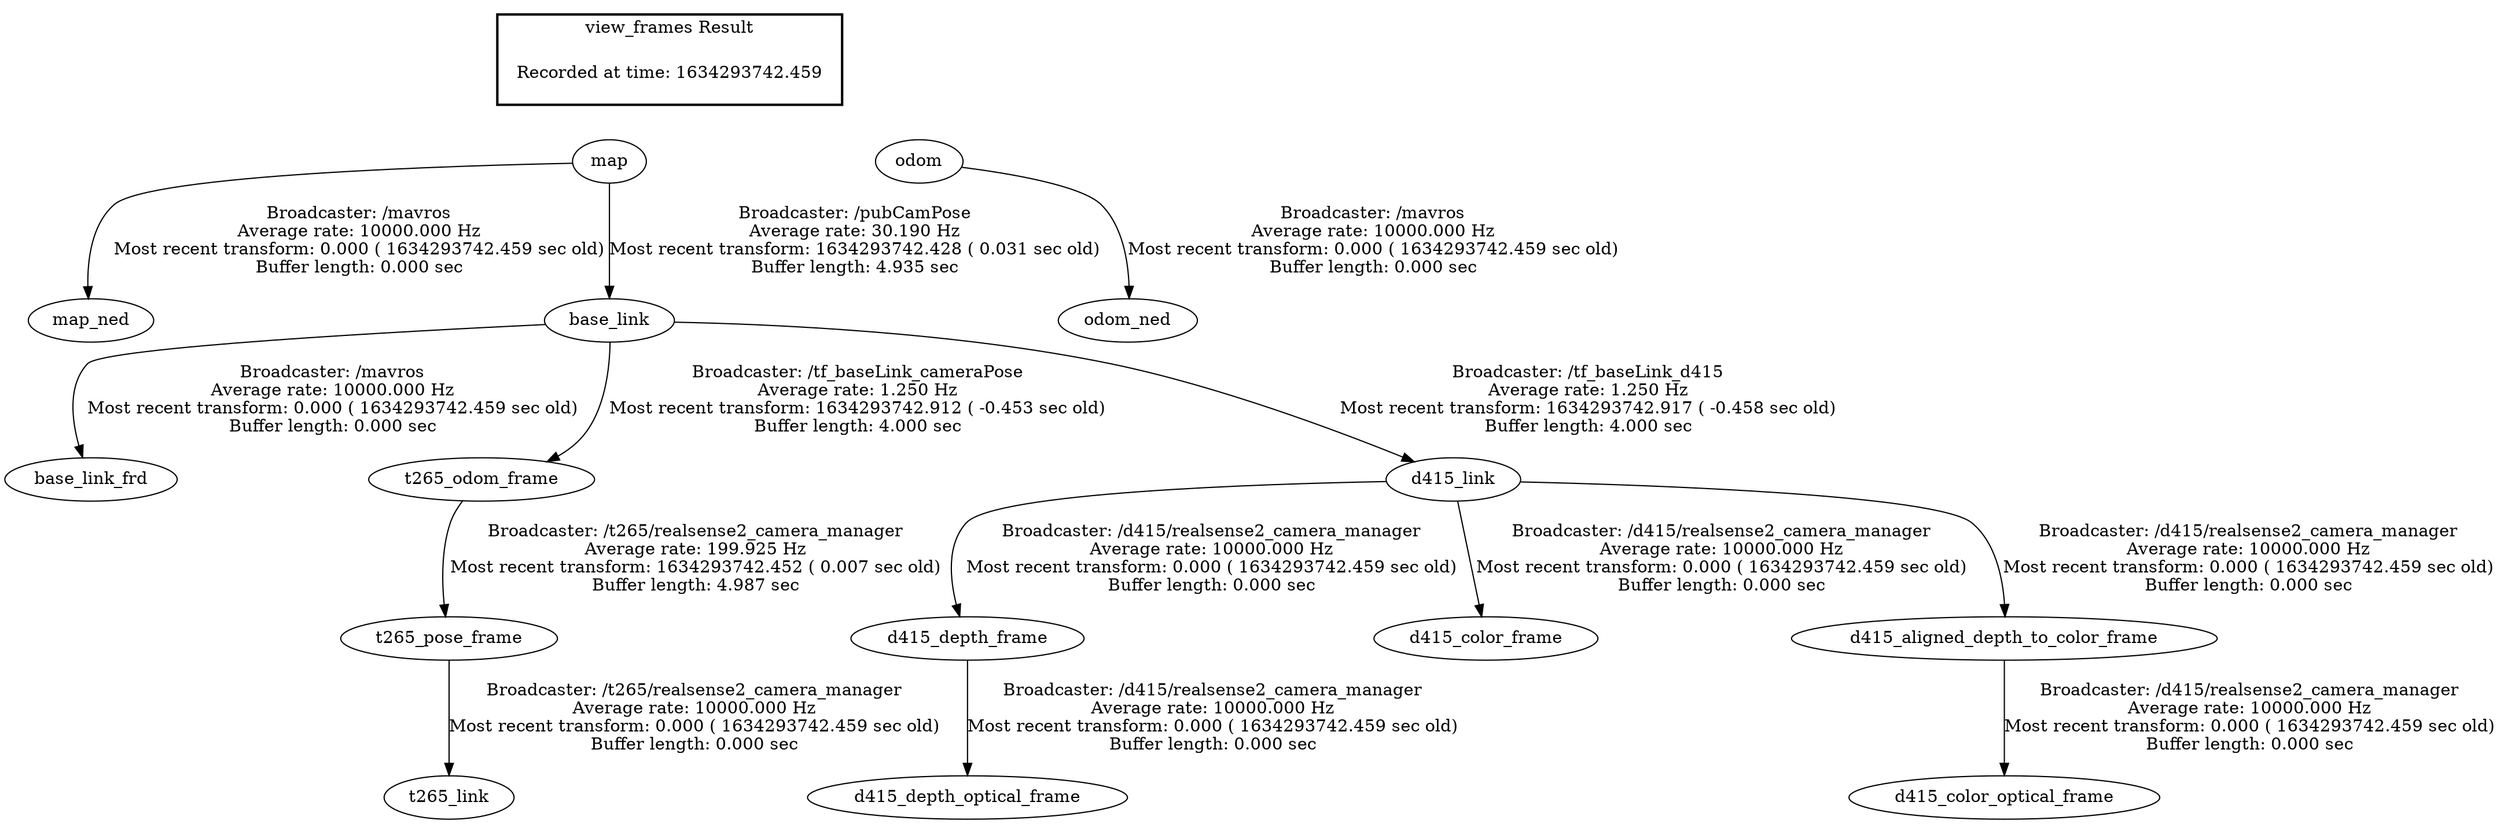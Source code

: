 digraph G {
"map" -> "map_ned"[label="Broadcaster: /mavros\nAverage rate: 10000.000 Hz\nMost recent transform: 0.000 ( 1634293742.459 sec old)\nBuffer length: 0.000 sec\n"];
"odom" -> "odom_ned"[label="Broadcaster: /mavros\nAverage rate: 10000.000 Hz\nMost recent transform: 0.000 ( 1634293742.459 sec old)\nBuffer length: 0.000 sec\n"];
"base_link" -> "base_link_frd"[label="Broadcaster: /mavros\nAverage rate: 10000.000 Hz\nMost recent transform: 0.000 ( 1634293742.459 sec old)\nBuffer length: 0.000 sec\n"];
"map" -> "base_link"[label="Broadcaster: /pubCamPose\nAverage rate: 30.190 Hz\nMost recent transform: 1634293742.428 ( 0.031 sec old)\nBuffer length: 4.935 sec\n"];
"t265_pose_frame" -> "t265_link"[label="Broadcaster: /t265/realsense2_camera_manager\nAverage rate: 10000.000 Hz\nMost recent transform: 0.000 ( 1634293742.459 sec old)\nBuffer length: 0.000 sec\n"];
"t265_odom_frame" -> "t265_pose_frame"[label="Broadcaster: /t265/realsense2_camera_manager\nAverage rate: 199.925 Hz\nMost recent transform: 1634293742.452 ( 0.007 sec old)\nBuffer length: 4.987 sec\n"];
"d415_link" -> "d415_depth_frame"[label="Broadcaster: /d415/realsense2_camera_manager\nAverage rate: 10000.000 Hz\nMost recent transform: 0.000 ( 1634293742.459 sec old)\nBuffer length: 0.000 sec\n"];
"base_link" -> "d415_link"[label="Broadcaster: /tf_baseLink_d415\nAverage rate: 1.250 Hz\nMost recent transform: 1634293742.917 ( -0.458 sec old)\nBuffer length: 4.000 sec\n"];
"d415_depth_frame" -> "d415_depth_optical_frame"[label="Broadcaster: /d415/realsense2_camera_manager\nAverage rate: 10000.000 Hz\nMost recent transform: 0.000 ( 1634293742.459 sec old)\nBuffer length: 0.000 sec\n"];
"d415_link" -> "d415_color_frame"[label="Broadcaster: /d415/realsense2_camera_manager\nAverage rate: 10000.000 Hz\nMost recent transform: 0.000 ( 1634293742.459 sec old)\nBuffer length: 0.000 sec\n"];
"d415_aligned_depth_to_color_frame" -> "d415_color_optical_frame"[label="Broadcaster: /d415/realsense2_camera_manager\nAverage rate: 10000.000 Hz\nMost recent transform: 0.000 ( 1634293742.459 sec old)\nBuffer length: 0.000 sec\n"];
"d415_link" -> "d415_aligned_depth_to_color_frame"[label="Broadcaster: /d415/realsense2_camera_manager\nAverage rate: 10000.000 Hz\nMost recent transform: 0.000 ( 1634293742.459 sec old)\nBuffer length: 0.000 sec\n"];
"base_link" -> "t265_odom_frame"[label="Broadcaster: /tf_baseLink_cameraPose\nAverage rate: 1.250 Hz\nMost recent transform: 1634293742.912 ( -0.453 sec old)\nBuffer length: 4.000 sec\n"];
edge [style=invis];
 subgraph cluster_legend { style=bold; color=black; label ="view_frames Result";
"Recorded at time: 1634293742.459"[ shape=plaintext ] ;
 }->"map";
edge [style=invis];
 subgraph cluster_legend { style=bold; color=black; label ="view_frames Result";
"Recorded at time: 1634293742.459"[ shape=plaintext ] ;
 }->"odom";
}
